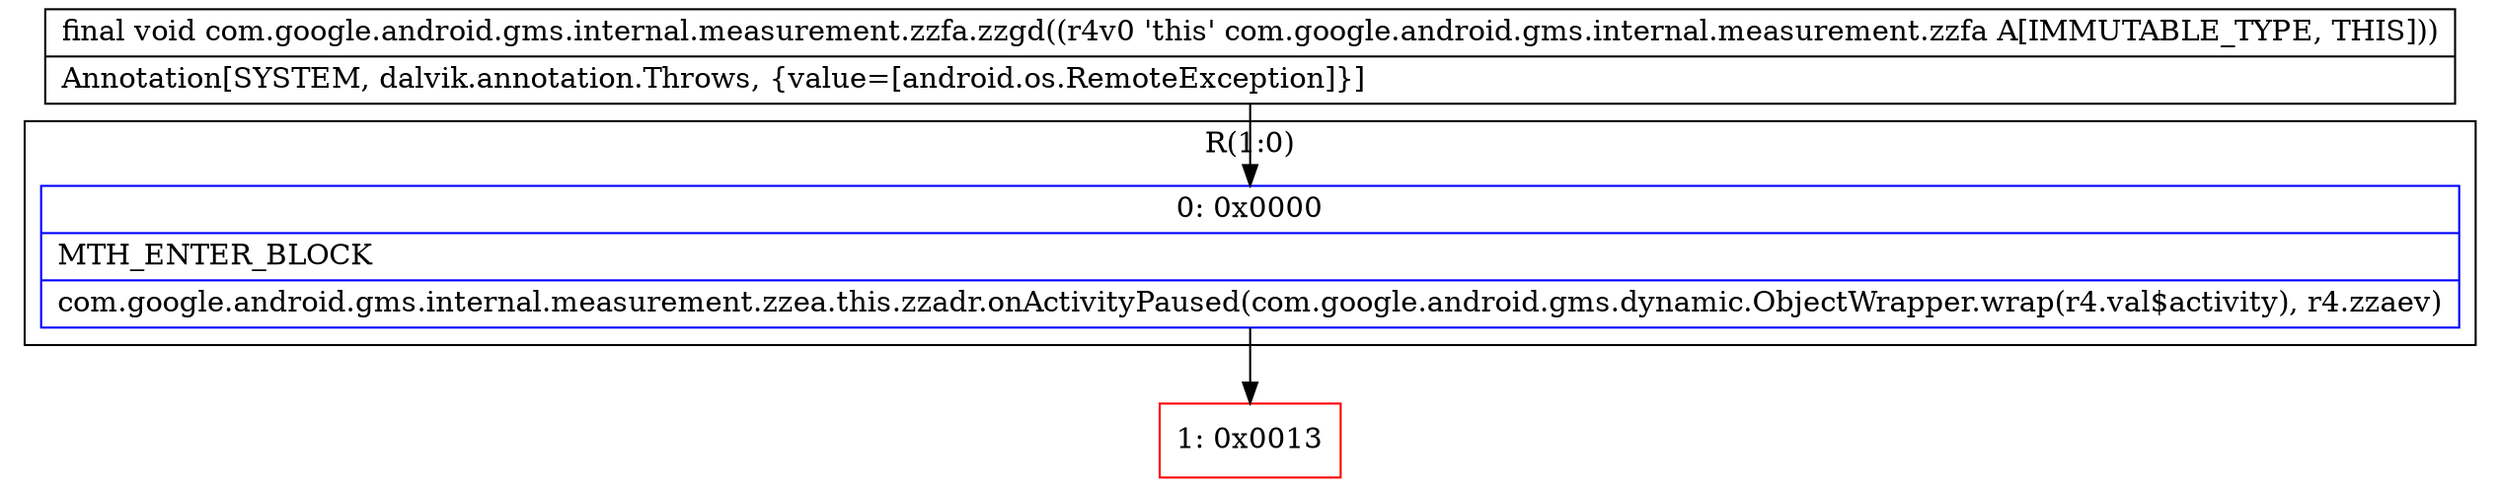 digraph "CFG forcom.google.android.gms.internal.measurement.zzfa.zzgd()V" {
subgraph cluster_Region_1217006704 {
label = "R(1:0)";
node [shape=record,color=blue];
Node_0 [shape=record,label="{0\:\ 0x0000|MTH_ENTER_BLOCK\l|com.google.android.gms.internal.measurement.zzea.this.zzadr.onActivityPaused(com.google.android.gms.dynamic.ObjectWrapper.wrap(r4.val$activity), r4.zzaev)\l}"];
}
Node_1 [shape=record,color=red,label="{1\:\ 0x0013}"];
MethodNode[shape=record,label="{final void com.google.android.gms.internal.measurement.zzfa.zzgd((r4v0 'this' com.google.android.gms.internal.measurement.zzfa A[IMMUTABLE_TYPE, THIS]))  | Annotation[SYSTEM, dalvik.annotation.Throws, \{value=[android.os.RemoteException]\}]\l}"];
MethodNode -> Node_0;
Node_0 -> Node_1;
}

